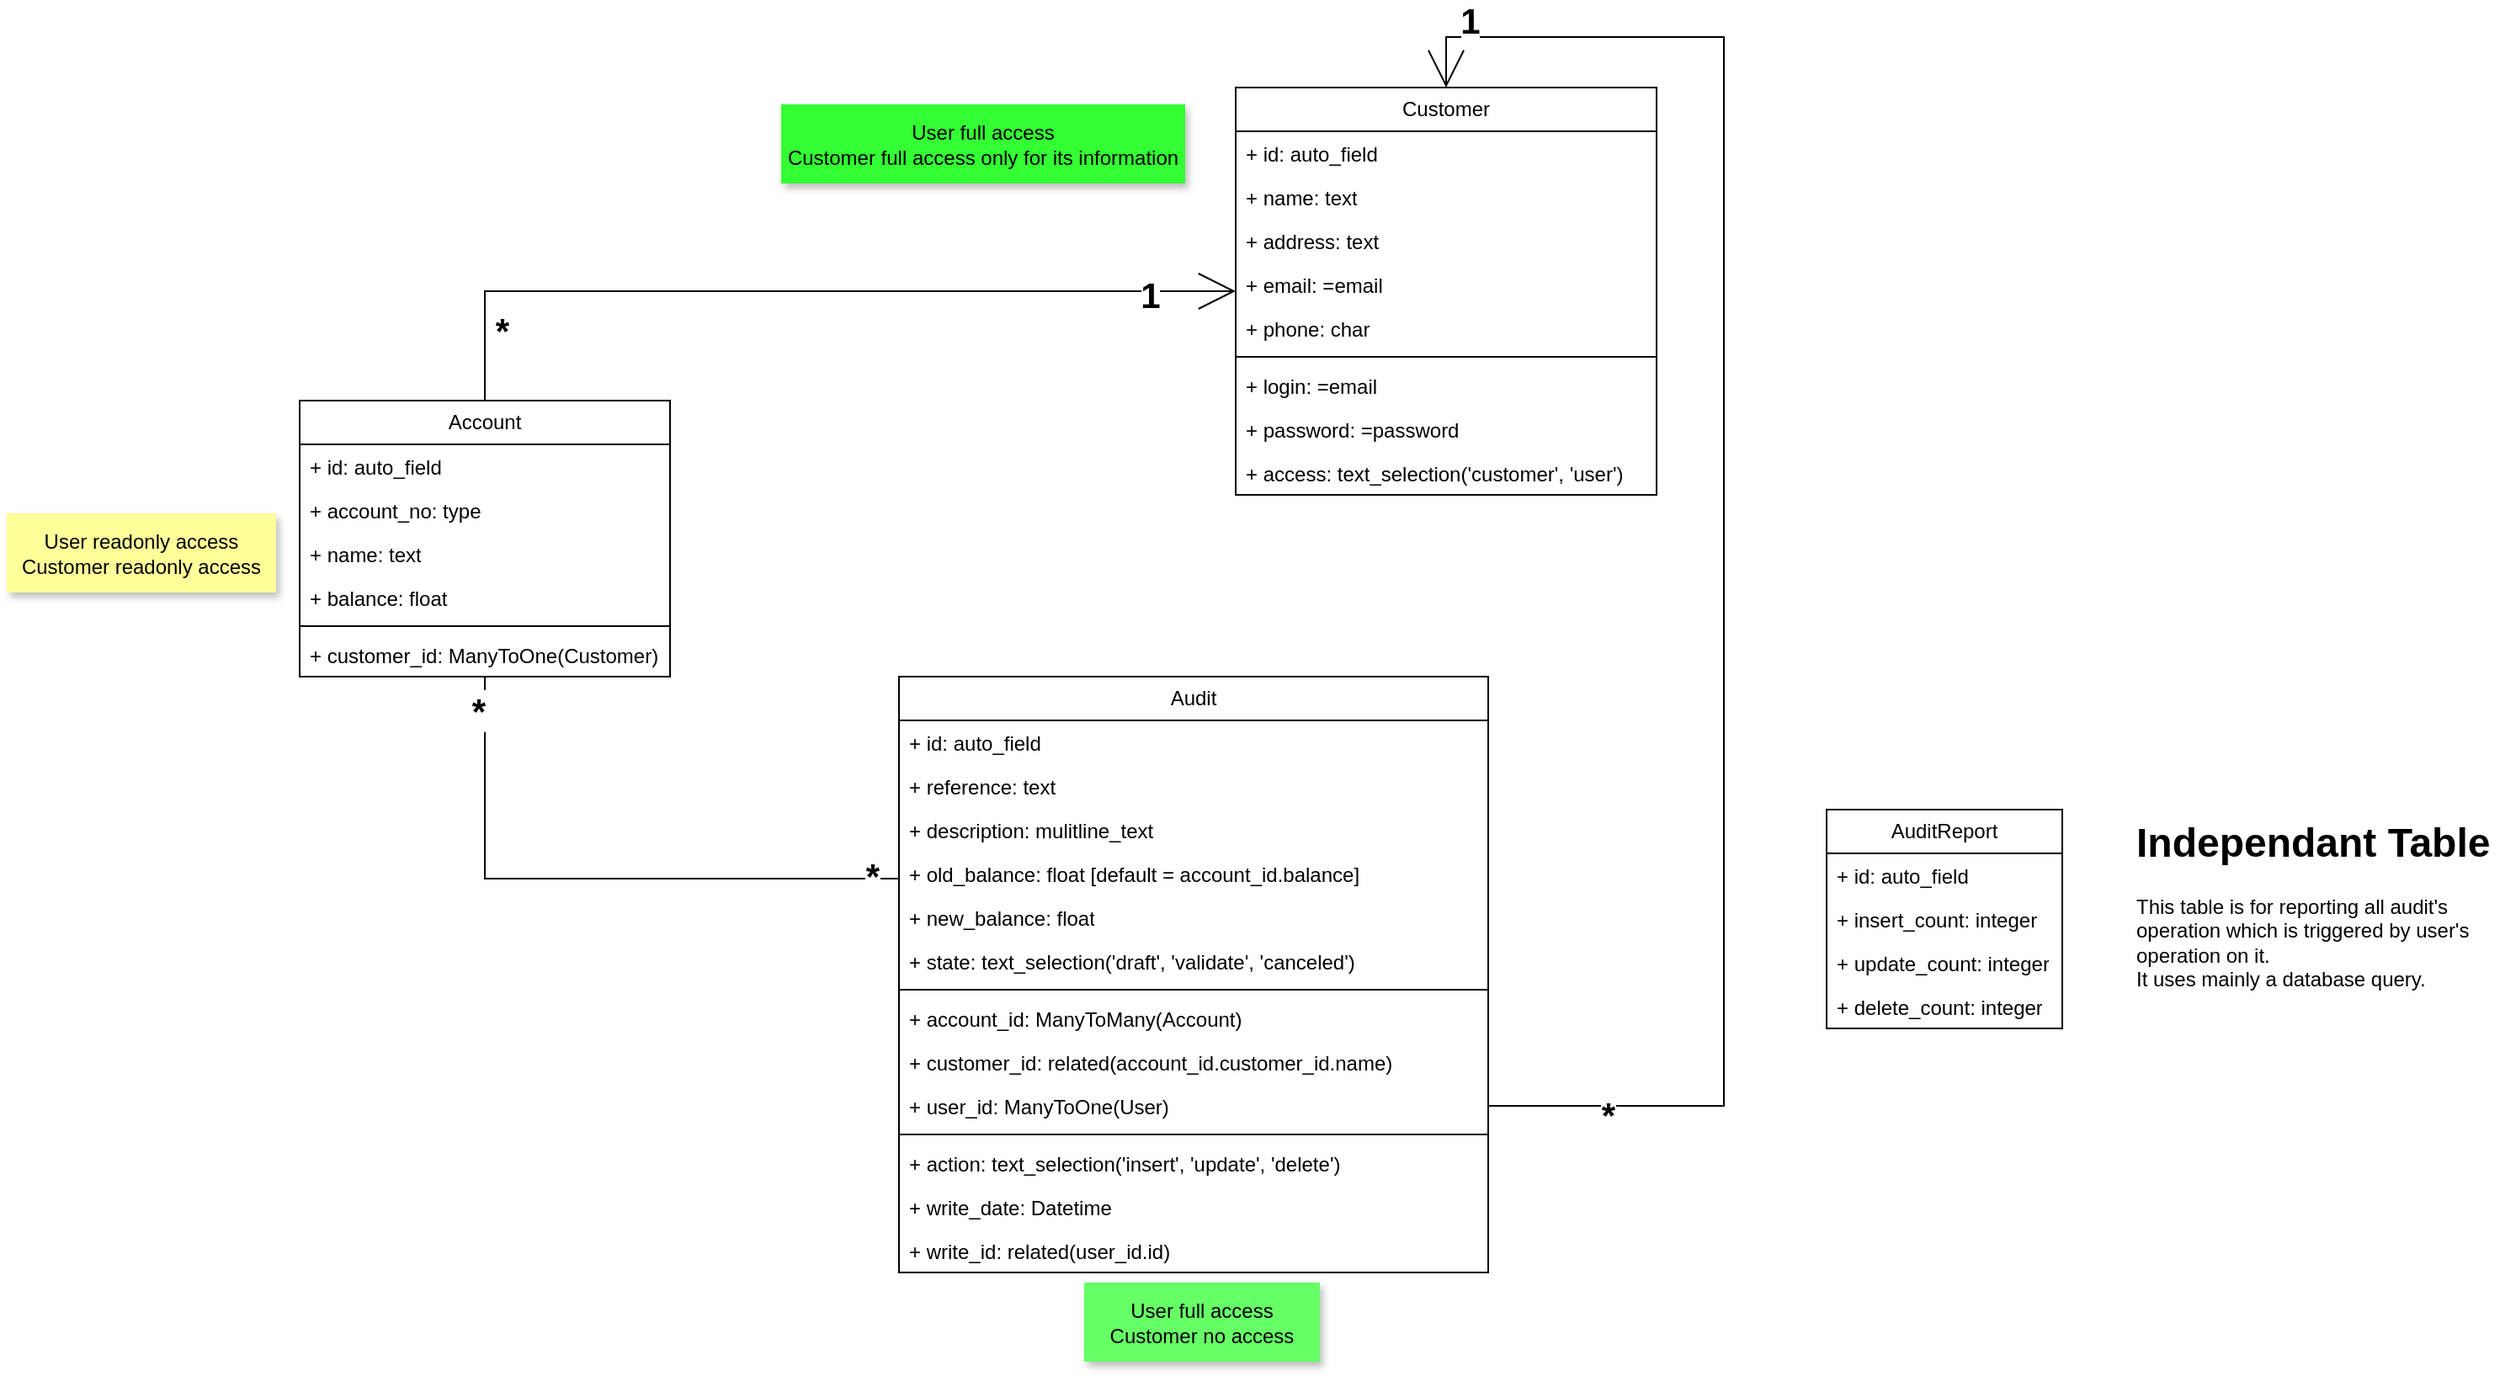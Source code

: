 <mxfile version="23.0.2" type="device">
  <diagram id="C5RBs43oDa-KdzZeNtuy" name="Page-1">
    <mxGraphModel dx="1362" dy="1840" grid="1" gridSize="10" guides="1" tooltips="1" connect="1" arrows="1" fold="1" page="1" pageScale="1" pageWidth="827" pageHeight="1169" math="0" shadow="0">
      <root>
        <mxCell id="WIyWlLk6GJQsqaUBKTNV-0" />
        <mxCell id="WIyWlLk6GJQsqaUBKTNV-1" parent="WIyWlLk6GJQsqaUBKTNV-0" />
        <mxCell id="D5rGcAoqbyy8Ji4WYHha-0" value="Account" style="swimlane;fontStyle=0;childLayout=stackLayout;horizontal=1;startSize=26;fillColor=none;horizontalStack=0;resizeParent=1;resizeParentMax=0;resizeLast=0;collapsible=1;marginBottom=0;whiteSpace=wrap;html=1;" parent="WIyWlLk6GJQsqaUBKTNV-1" vertex="1">
          <mxGeometry x="194" y="196" width="220" height="164" as="geometry" />
        </mxCell>
        <mxCell id="D5rGcAoqbyy8Ji4WYHha-20" value="+ id: auto_field" style="text;strokeColor=none;fillColor=none;align=left;verticalAlign=top;spacingLeft=4;spacingRight=4;overflow=hidden;rotatable=0;points=[[0,0.5],[1,0.5]];portConstraint=eastwest;whiteSpace=wrap;html=1;" parent="D5rGcAoqbyy8Ji4WYHha-0" vertex="1">
          <mxGeometry y="26" width="220" height="26" as="geometry" />
        </mxCell>
        <mxCell id="D5rGcAoqbyy8Ji4WYHha-1" value="+ account_no: type" style="text;strokeColor=none;fillColor=none;align=left;verticalAlign=top;spacingLeft=4;spacingRight=4;overflow=hidden;rotatable=0;points=[[0,0.5],[1,0.5]];portConstraint=eastwest;whiteSpace=wrap;html=1;" parent="D5rGcAoqbyy8Ji4WYHha-0" vertex="1">
          <mxGeometry y="52" width="220" height="26" as="geometry" />
        </mxCell>
        <mxCell id="D5rGcAoqbyy8Ji4WYHha-21" value="+ name: text" style="text;strokeColor=none;fillColor=none;align=left;verticalAlign=top;spacingLeft=4;spacingRight=4;overflow=hidden;rotatable=0;points=[[0,0.5],[1,0.5]];portConstraint=eastwest;whiteSpace=wrap;html=1;" parent="D5rGcAoqbyy8Ji4WYHha-0" vertex="1">
          <mxGeometry y="78" width="220" height="26" as="geometry" />
        </mxCell>
        <mxCell id="D5rGcAoqbyy8Ji4WYHha-3" value="+ balance: float" style="text;strokeColor=none;fillColor=none;align=left;verticalAlign=top;spacingLeft=4;spacingRight=4;overflow=hidden;rotatable=0;points=[[0,0.5],[1,0.5]];portConstraint=eastwest;whiteSpace=wrap;html=1;" parent="D5rGcAoqbyy8Ji4WYHha-0" vertex="1">
          <mxGeometry y="104" width="220" height="26" as="geometry" />
        </mxCell>
        <mxCell id="D5rGcAoqbyy8Ji4WYHha-10" value="" style="line;strokeWidth=1;fillColor=none;align=left;verticalAlign=middle;spacingTop=-1;spacingLeft=3;spacingRight=3;rotatable=0;labelPosition=right;points=[];portConstraint=eastwest;strokeColor=inherit;" parent="D5rGcAoqbyy8Ji4WYHha-0" vertex="1">
          <mxGeometry y="130" width="220" height="8" as="geometry" />
        </mxCell>
        <mxCell id="D5rGcAoqbyy8Ji4WYHha-2" value="+ customer_id: ManyToOne(Customer)" style="text;strokeColor=none;fillColor=none;align=left;verticalAlign=top;spacingLeft=4;spacingRight=4;overflow=hidden;rotatable=0;points=[[0,0.5],[1,0.5]];portConstraint=eastwest;whiteSpace=wrap;html=1;" parent="D5rGcAoqbyy8Ji4WYHha-0" vertex="1">
          <mxGeometry y="138" width="220" height="26" as="geometry" />
        </mxCell>
        <mxCell id="D5rGcAoqbyy8Ji4WYHha-11" style="edgeStyle=orthogonalEdgeStyle;rounded=0;orthogonalLoop=1;jettySize=auto;html=1;entryX=0.5;entryY=0;entryDx=0;entryDy=0;endArrow=none;endFill=0;startArrow=open;startFill=0;sourcePerimeterSpacing=0;startSize=20;" parent="WIyWlLk6GJQsqaUBKTNV-1" source="D5rGcAoqbyy8Ji4WYHha-4" target="D5rGcAoqbyy8Ji4WYHha-0" edge="1">
          <mxGeometry relative="1" as="geometry" />
        </mxCell>
        <mxCell id="D5rGcAoqbyy8Ji4WYHha-13" value="1" style="edgeLabel;html=1;align=center;verticalAlign=middle;resizable=0;points=[];fontStyle=1;fontSize=21;" parent="D5rGcAoqbyy8Ji4WYHha-11" vertex="1" connectable="0">
          <mxGeometry x="-0.892" y="-4" relative="1" as="geometry">
            <mxPoint x="-24" y="6" as="offset" />
          </mxGeometry>
        </mxCell>
        <mxCell id="D5rGcAoqbyy8Ji4WYHha-15" value="*" style="edgeLabel;html=1;align=center;verticalAlign=middle;resizable=0;points=[];fontSize=21;fontStyle=1" parent="D5rGcAoqbyy8Ji4WYHha-11" vertex="1" connectable="0">
          <mxGeometry x="0.787" y="2" relative="1" as="geometry">
            <mxPoint x="8" y="12" as="offset" />
          </mxGeometry>
        </mxCell>
        <mxCell id="D5rGcAoqbyy8Ji4WYHha-4" value="Customer" style="swimlane;fontStyle=0;childLayout=stackLayout;horizontal=1;startSize=26;fillColor=none;horizontalStack=0;resizeParent=1;resizeParentMax=0;resizeLast=0;collapsible=1;marginBottom=0;whiteSpace=wrap;html=1;" parent="WIyWlLk6GJQsqaUBKTNV-1" vertex="1">
          <mxGeometry x="750" y="10" width="250" height="242" as="geometry" />
        </mxCell>
        <mxCell id="D5rGcAoqbyy8Ji4WYHha-5" value="+ id: auto_field" style="text;strokeColor=none;fillColor=none;align=left;verticalAlign=top;spacingLeft=4;spacingRight=4;overflow=hidden;rotatable=0;points=[[0,0.5],[1,0.5]];portConstraint=eastwest;whiteSpace=wrap;html=1;" parent="D5rGcAoqbyy8Ji4WYHha-4" vertex="1">
          <mxGeometry y="26" width="250" height="26" as="geometry" />
        </mxCell>
        <mxCell id="D5rGcAoqbyy8Ji4WYHha-6" value="+ name: text" style="text;strokeColor=none;fillColor=none;align=left;verticalAlign=top;spacingLeft=4;spacingRight=4;overflow=hidden;rotatable=0;points=[[0,0.5],[1,0.5]];portConstraint=eastwest;whiteSpace=wrap;html=1;" parent="D5rGcAoqbyy8Ji4WYHha-4" vertex="1">
          <mxGeometry y="52" width="250" height="26" as="geometry" />
        </mxCell>
        <mxCell id="D5rGcAoqbyy8Ji4WYHha-7" value="+ address: text" style="text;strokeColor=none;fillColor=none;align=left;verticalAlign=top;spacingLeft=4;spacingRight=4;overflow=hidden;rotatable=0;points=[[0,0.5],[1,0.5]];portConstraint=eastwest;whiteSpace=wrap;html=1;" parent="D5rGcAoqbyy8Ji4WYHha-4" vertex="1">
          <mxGeometry y="78" width="250" height="26" as="geometry" />
        </mxCell>
        <mxCell id="D5rGcAoqbyy8Ji4WYHha-8" value="+ email: =email" style="text;strokeColor=none;fillColor=none;align=left;verticalAlign=top;spacingLeft=4;spacingRight=4;overflow=hidden;rotatable=0;points=[[0,0.5],[1,0.5]];portConstraint=eastwest;whiteSpace=wrap;html=1;" parent="D5rGcAoqbyy8Ji4WYHha-4" vertex="1">
          <mxGeometry y="104" width="250" height="26" as="geometry" />
        </mxCell>
        <mxCell id="D5rGcAoqbyy8Ji4WYHha-9" value="+ phone: char" style="text;strokeColor=none;fillColor=none;align=left;verticalAlign=top;spacingLeft=4;spacingRight=4;overflow=hidden;rotatable=0;points=[[0,0.5],[1,0.5]];portConstraint=eastwest;whiteSpace=wrap;html=1;" parent="D5rGcAoqbyy8Ji4WYHha-4" vertex="1">
          <mxGeometry y="130" width="250" height="26" as="geometry" />
        </mxCell>
        <mxCell id="mU8GAhj6SJ0Kl1m9Zc1v-24" value="" style="line;strokeWidth=1;fillColor=none;align=left;verticalAlign=middle;spacingTop=-1;spacingLeft=3;spacingRight=3;rotatable=0;labelPosition=right;points=[];portConstraint=eastwest;strokeColor=inherit;" vertex="1" parent="D5rGcAoqbyy8Ji4WYHha-4">
          <mxGeometry y="156" width="250" height="8" as="geometry" />
        </mxCell>
        <mxCell id="mU8GAhj6SJ0Kl1m9Zc1v-3" value="+ login: =email" style="text;strokeColor=none;fillColor=none;align=left;verticalAlign=top;spacingLeft=4;spacingRight=4;overflow=hidden;rotatable=0;points=[[0,0.5],[1,0.5]];portConstraint=eastwest;whiteSpace=wrap;html=1;" vertex="1" parent="D5rGcAoqbyy8Ji4WYHha-4">
          <mxGeometry y="164" width="250" height="26" as="geometry" />
        </mxCell>
        <mxCell id="mU8GAhj6SJ0Kl1m9Zc1v-4" value="+ password: =password" style="text;strokeColor=none;fillColor=none;align=left;verticalAlign=top;spacingLeft=4;spacingRight=4;overflow=hidden;rotatable=0;points=[[0,0.5],[1,0.5]];portConstraint=eastwest;whiteSpace=wrap;html=1;" vertex="1" parent="D5rGcAoqbyy8Ji4WYHha-4">
          <mxGeometry y="190" width="250" height="26" as="geometry" />
        </mxCell>
        <mxCell id="mU8GAhj6SJ0Kl1m9Zc1v-25" value="+ access: text_selection(&#39;customer&#39;, &#39;user&#39;)" style="text;strokeColor=none;fillColor=none;align=left;verticalAlign=top;spacingLeft=4;spacingRight=4;overflow=hidden;rotatable=0;points=[[0,0.5],[1,0.5]];portConstraint=eastwest;whiteSpace=wrap;html=1;" vertex="1" parent="D5rGcAoqbyy8Ji4WYHha-4">
          <mxGeometry y="216" width="250" height="26" as="geometry" />
        </mxCell>
        <mxCell id="D5rGcAoqbyy8Ji4WYHha-16" value="Audit" style="swimlane;fontStyle=0;childLayout=stackLayout;horizontal=1;startSize=26;fillColor=none;horizontalStack=0;resizeParent=1;resizeParentMax=0;resizeLast=0;collapsible=1;marginBottom=0;whiteSpace=wrap;html=1;" parent="WIyWlLk6GJQsqaUBKTNV-1" vertex="1">
          <mxGeometry x="550" y="360" width="350" height="354" as="geometry" />
        </mxCell>
        <mxCell id="D5rGcAoqbyy8Ji4WYHha-17" value="+ id: auto_field" style="text;strokeColor=none;fillColor=none;align=left;verticalAlign=top;spacingLeft=4;spacingRight=4;overflow=hidden;rotatable=0;points=[[0,0.5],[1,0.5]];portConstraint=eastwest;whiteSpace=wrap;html=1;" parent="D5rGcAoqbyy8Ji4WYHha-16" vertex="1">
          <mxGeometry y="26" width="350" height="26" as="geometry" />
        </mxCell>
        <mxCell id="D5rGcAoqbyy8Ji4WYHha-18" value="+ reference: text" style="text;strokeColor=none;fillColor=none;align=left;verticalAlign=top;spacingLeft=4;spacingRight=4;overflow=hidden;rotatable=0;points=[[0,0.5],[1,0.5]];portConstraint=eastwest;whiteSpace=wrap;html=1;" parent="D5rGcAoqbyy8Ji4WYHha-16" vertex="1">
          <mxGeometry y="52" width="350" height="26" as="geometry" />
        </mxCell>
        <mxCell id="mU8GAhj6SJ0Kl1m9Zc1v-13" value="+ description: mulitline_text" style="text;strokeColor=none;fillColor=none;align=left;verticalAlign=top;spacingLeft=4;spacingRight=4;overflow=hidden;rotatable=0;points=[[0,0.5],[1,0.5]];portConstraint=eastwest;whiteSpace=wrap;html=1;" vertex="1" parent="D5rGcAoqbyy8Ji4WYHha-16">
          <mxGeometry y="78" width="350" height="26" as="geometry" />
        </mxCell>
        <mxCell id="D5rGcAoqbyy8Ji4WYHha-25" value="+ old_balance: float [default = account_id.balance]" style="text;strokeColor=none;fillColor=none;align=left;verticalAlign=top;spacingLeft=4;spacingRight=4;overflow=hidden;rotatable=0;points=[[0,0.5],[1,0.5]];portConstraint=eastwest;whiteSpace=wrap;html=1;" parent="D5rGcAoqbyy8Ji4WYHha-16" vertex="1">
          <mxGeometry y="104" width="350" height="26" as="geometry" />
        </mxCell>
        <mxCell id="D5rGcAoqbyy8Ji4WYHha-27" value="+ new_balance: float" style="text;strokeColor=none;fillColor=none;align=left;verticalAlign=top;spacingLeft=4;spacingRight=4;overflow=hidden;rotatable=0;points=[[0,0.5],[1,0.5]];portConstraint=eastwest;whiteSpace=wrap;html=1;" parent="D5rGcAoqbyy8Ji4WYHha-16" vertex="1">
          <mxGeometry y="130" width="350" height="26" as="geometry" />
        </mxCell>
        <mxCell id="mU8GAhj6SJ0Kl1m9Zc1v-23" value="+ state: text_selection(&#39;draft&#39;, &#39;validate&#39;, &#39;canceled&#39;)" style="text;strokeColor=none;fillColor=none;align=left;verticalAlign=top;spacingLeft=4;spacingRight=4;overflow=hidden;rotatable=0;points=[[0,0.5],[1,0.5]];portConstraint=eastwest;whiteSpace=wrap;html=1;" vertex="1" parent="D5rGcAoqbyy8Ji4WYHha-16">
          <mxGeometry y="156" width="350" height="26" as="geometry" />
        </mxCell>
        <mxCell id="D5rGcAoqbyy8Ji4WYHha-28" value="" style="line;strokeWidth=1;fillColor=none;align=left;verticalAlign=middle;spacingTop=-1;spacingLeft=3;spacingRight=3;rotatable=0;labelPosition=right;points=[];portConstraint=eastwest;strokeColor=inherit;" parent="D5rGcAoqbyy8Ji4WYHha-16" vertex="1">
          <mxGeometry y="182" width="350" height="8" as="geometry" />
        </mxCell>
        <mxCell id="D5rGcAoqbyy8Ji4WYHha-26" value="+ account_id: ManyToMany(Account)" style="text;strokeColor=none;fillColor=none;align=left;verticalAlign=top;spacingLeft=4;spacingRight=4;overflow=hidden;rotatable=0;points=[[0,0.5],[1,0.5]];portConstraint=eastwest;whiteSpace=wrap;html=1;" parent="D5rGcAoqbyy8Ji4WYHha-16" vertex="1">
          <mxGeometry y="190" width="350" height="26" as="geometry" />
        </mxCell>
        <mxCell id="D5rGcAoqbyy8Ji4WYHha-22" value="+ customer_id: related(account_id.customer_id.name)" style="text;strokeColor=none;fillColor=none;align=left;verticalAlign=top;spacingLeft=4;spacingRight=4;overflow=hidden;rotatable=0;points=[[0,0.5],[1,0.5]];portConstraint=eastwest;whiteSpace=wrap;html=1;" parent="D5rGcAoqbyy8Ji4WYHha-16" vertex="1">
          <mxGeometry y="216" width="350" height="26" as="geometry" />
        </mxCell>
        <mxCell id="mU8GAhj6SJ0Kl1m9Zc1v-7" value="+ user_id: ManyToOne(User)" style="text;strokeColor=none;fillColor=none;align=left;verticalAlign=top;spacingLeft=4;spacingRight=4;overflow=hidden;rotatable=0;points=[[0,0.5],[1,0.5]];portConstraint=eastwest;whiteSpace=wrap;html=1;" vertex="1" parent="D5rGcAoqbyy8Ji4WYHha-16">
          <mxGeometry y="242" width="350" height="26" as="geometry" />
        </mxCell>
        <mxCell id="mU8GAhj6SJ0Kl1m9Zc1v-6" value="" style="line;strokeWidth=1;fillColor=none;align=left;verticalAlign=middle;spacingTop=-1;spacingLeft=3;spacingRight=3;rotatable=0;labelPosition=right;points=[];portConstraint=eastwest;strokeColor=inherit;" vertex="1" parent="D5rGcAoqbyy8Ji4WYHha-16">
          <mxGeometry y="268" width="350" height="8" as="geometry" />
        </mxCell>
        <mxCell id="D5rGcAoqbyy8Ji4WYHha-19" value="+ action: text_selection(&#39;insert&#39;, &#39;update&#39;, &#39;delete&#39;)" style="text;strokeColor=none;fillColor=none;align=left;verticalAlign=top;spacingLeft=4;spacingRight=4;overflow=hidden;rotatable=0;points=[[0,0.5],[1,0.5]];portConstraint=eastwest;whiteSpace=wrap;html=1;" parent="D5rGcAoqbyy8Ji4WYHha-16" vertex="1">
          <mxGeometry y="276" width="350" height="26" as="geometry" />
        </mxCell>
        <mxCell id="D5rGcAoqbyy8Ji4WYHha-23" value="+ write_date: Datetime" style="text;strokeColor=none;fillColor=none;align=left;verticalAlign=top;spacingLeft=4;spacingRight=4;overflow=hidden;rotatable=0;points=[[0,0.5],[1,0.5]];portConstraint=eastwest;whiteSpace=wrap;html=1;" parent="D5rGcAoqbyy8Ji4WYHha-16" vertex="1">
          <mxGeometry y="302" width="350" height="26" as="geometry" />
        </mxCell>
        <mxCell id="mU8GAhj6SJ0Kl1m9Zc1v-11" value="+ write_id: related(user_id.id)" style="text;strokeColor=none;fillColor=none;align=left;verticalAlign=top;spacingLeft=4;spacingRight=4;overflow=hidden;rotatable=0;points=[[0,0.5],[1,0.5]];portConstraint=eastwest;whiteSpace=wrap;html=1;" vertex="1" parent="D5rGcAoqbyy8Ji4WYHha-16">
          <mxGeometry y="328" width="350" height="26" as="geometry" />
        </mxCell>
        <mxCell id="D5rGcAoqbyy8Ji4WYHha-30" style="edgeStyle=orthogonalEdgeStyle;rounded=0;orthogonalLoop=1;jettySize=auto;html=1;entryX=0;entryY=0.5;entryDx=0;entryDy=0;endArrow=none;endFill=0;" parent="WIyWlLk6GJQsqaUBKTNV-1" source="D5rGcAoqbyy8Ji4WYHha-0" target="D5rGcAoqbyy8Ji4WYHha-25" edge="1">
          <mxGeometry relative="1" as="geometry">
            <Array as="points">
              <mxPoint x="304" y="480" />
              <mxPoint x="550" y="480" />
            </Array>
          </mxGeometry>
        </mxCell>
        <mxCell id="D5rGcAoqbyy8Ji4WYHha-31" value="*" style="edgeLabel;html=1;align=center;verticalAlign=middle;resizable=0;points=[];fontSize=21;fontStyle=1" parent="D5rGcAoqbyy8Ji4WYHha-30" vertex="1" connectable="0">
          <mxGeometry x="0.898" y="2" relative="1" as="geometry">
            <mxPoint as="offset" />
          </mxGeometry>
        </mxCell>
        <mxCell id="D5rGcAoqbyy8Ji4WYHha-32" value="*" style="edgeLabel;html=1;align=center;verticalAlign=middle;resizable=0;points=[];fontStyle=1;fontSize=21;" parent="D5rGcAoqbyy8Ji4WYHha-30" vertex="1" connectable="0">
          <mxGeometry x="-0.927" y="1" relative="1" as="geometry">
            <mxPoint x="-5" y="6" as="offset" />
          </mxGeometry>
        </mxCell>
        <mxCell id="mU8GAhj6SJ0Kl1m9Zc1v-8" style="edgeStyle=orthogonalEdgeStyle;rounded=0;orthogonalLoop=1;jettySize=auto;html=1;entryX=1;entryY=0.5;entryDx=0;entryDy=0;endArrow=none;endFill=0;startArrow=open;startFill=0;sourcePerimeterSpacing=0;startSize=20;exitX=0.5;exitY=0;exitDx=0;exitDy=0;" edge="1" parent="WIyWlLk6GJQsqaUBKTNV-1" source="D5rGcAoqbyy8Ji4WYHha-4" target="mU8GAhj6SJ0Kl1m9Zc1v-7">
          <mxGeometry relative="1" as="geometry">
            <mxPoint x="513" y="580" as="sourcePoint" />
            <mxPoint x="237" y="618" as="targetPoint" />
            <Array as="points">
              <mxPoint x="875" y="-20" />
              <mxPoint x="1040" y="-20" />
              <mxPoint x="1040" y="615" />
            </Array>
          </mxGeometry>
        </mxCell>
        <mxCell id="mU8GAhj6SJ0Kl1m9Zc1v-9" value="1" style="edgeLabel;html=1;align=center;verticalAlign=middle;resizable=0;points=[];fontStyle=1;fontSize=21;" vertex="1" connectable="0" parent="mU8GAhj6SJ0Kl1m9Zc1v-8">
          <mxGeometry x="-0.892" y="-4" relative="1" as="geometry">
            <mxPoint x="-9" y="-14" as="offset" />
          </mxGeometry>
        </mxCell>
        <mxCell id="mU8GAhj6SJ0Kl1m9Zc1v-10" value="*" style="edgeLabel;html=1;align=center;verticalAlign=middle;resizable=0;points=[];fontSize=21;fontStyle=1" vertex="1" connectable="0" parent="mU8GAhj6SJ0Kl1m9Zc1v-8">
          <mxGeometry x="0.787" y="2" relative="1" as="geometry">
            <mxPoint x="-33" y="3" as="offset" />
          </mxGeometry>
        </mxCell>
        <mxCell id="mU8GAhj6SJ0Kl1m9Zc1v-14" value="User readonly access&lt;br&gt;Customer readonly access" style="text;html=1;strokeColor=none;fillColor=#FFFF99;align=center;verticalAlign=middle;whiteSpace=wrap;rounded=0;shadow=1;" vertex="1" parent="WIyWlLk6GJQsqaUBKTNV-1">
          <mxGeometry x="20" y="263" width="160" height="47" as="geometry" />
        </mxCell>
        <mxCell id="mU8GAhj6SJ0Kl1m9Zc1v-15" value="User full access&lt;br&gt;Customer full access only for its information" style="text;html=1;strokeColor=none;fillColor=#33FF33;align=center;verticalAlign=middle;whiteSpace=wrap;rounded=0;shadow=1;" vertex="1" parent="WIyWlLk6GJQsqaUBKTNV-1">
          <mxGeometry x="480" y="20" width="240" height="47" as="geometry" />
        </mxCell>
        <mxCell id="mU8GAhj6SJ0Kl1m9Zc1v-16" value="User full access&lt;br&gt;Customer no access" style="text;html=1;strokeColor=none;fillColor=#66FF66;align=center;verticalAlign=middle;whiteSpace=wrap;rounded=0;shadow=1;" vertex="1" parent="WIyWlLk6GJQsqaUBKTNV-1">
          <mxGeometry x="660" y="720" width="140" height="47" as="geometry" />
        </mxCell>
        <mxCell id="mU8GAhj6SJ0Kl1m9Zc1v-17" value="AuditReport" style="swimlane;fontStyle=0;childLayout=stackLayout;horizontal=1;startSize=26;fillColor=none;horizontalStack=0;resizeParent=1;resizeParentMax=0;resizeLast=0;collapsible=1;marginBottom=0;whiteSpace=wrap;html=1;" vertex="1" parent="WIyWlLk6GJQsqaUBKTNV-1">
          <mxGeometry x="1101" y="439" width="140" height="130" as="geometry" />
        </mxCell>
        <mxCell id="mU8GAhj6SJ0Kl1m9Zc1v-21" value="+ id: auto_field" style="text;strokeColor=none;fillColor=none;align=left;verticalAlign=top;spacingLeft=4;spacingRight=4;overflow=hidden;rotatable=0;points=[[0,0.5],[1,0.5]];portConstraint=eastwest;whiteSpace=wrap;html=1;" vertex="1" parent="mU8GAhj6SJ0Kl1m9Zc1v-17">
          <mxGeometry y="26" width="140" height="26" as="geometry" />
        </mxCell>
        <mxCell id="mU8GAhj6SJ0Kl1m9Zc1v-18" value="+ insert_count: integer" style="text;strokeColor=none;fillColor=none;align=left;verticalAlign=top;spacingLeft=4;spacingRight=4;overflow=hidden;rotatable=0;points=[[0,0.5],[1,0.5]];portConstraint=eastwest;whiteSpace=wrap;html=1;" vertex="1" parent="mU8GAhj6SJ0Kl1m9Zc1v-17">
          <mxGeometry y="52" width="140" height="26" as="geometry" />
        </mxCell>
        <mxCell id="mU8GAhj6SJ0Kl1m9Zc1v-19" value="+ update_count: integer" style="text;strokeColor=none;fillColor=none;align=left;verticalAlign=top;spacingLeft=4;spacingRight=4;overflow=hidden;rotatable=0;points=[[0,0.5],[1,0.5]];portConstraint=eastwest;whiteSpace=wrap;html=1;" vertex="1" parent="mU8GAhj6SJ0Kl1m9Zc1v-17">
          <mxGeometry y="78" width="140" height="26" as="geometry" />
        </mxCell>
        <mxCell id="mU8GAhj6SJ0Kl1m9Zc1v-20" value="+ delete_count: integer" style="text;strokeColor=none;fillColor=none;align=left;verticalAlign=top;spacingLeft=4;spacingRight=4;overflow=hidden;rotatable=0;points=[[0,0.5],[1,0.5]];portConstraint=eastwest;whiteSpace=wrap;html=1;" vertex="1" parent="mU8GAhj6SJ0Kl1m9Zc1v-17">
          <mxGeometry y="104" width="140" height="26" as="geometry" />
        </mxCell>
        <mxCell id="mU8GAhj6SJ0Kl1m9Zc1v-22" value="&lt;h1&gt;Independant Table&lt;/h1&gt;&lt;p&gt;This table is for reporting all audit&#39;s operation which is triggered by user&#39;s operation on it.&lt;br&gt;It uses mainly a database query.&lt;/p&gt;" style="text;html=1;strokeColor=none;fillColor=none;spacing=5;spacingTop=-20;whiteSpace=wrap;overflow=hidden;rounded=0;" vertex="1" parent="WIyWlLk6GJQsqaUBKTNV-1">
          <mxGeometry x="1280" y="439" width="220" height="112" as="geometry" />
        </mxCell>
      </root>
    </mxGraphModel>
  </diagram>
</mxfile>
